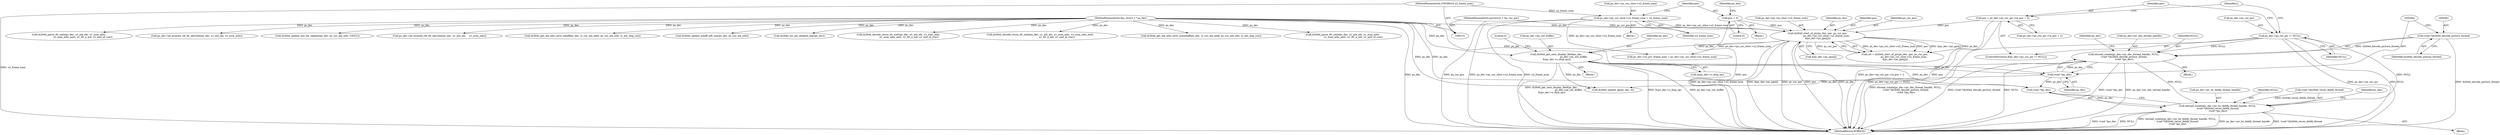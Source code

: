 digraph "0_Android_494561291a503840f385fbcd11d9bc5f4dc502b8_0@API" {
"1000455" [label="(Call,ithread_create(ps_dec->pv_dec_thread_handle, NULL,\n (void *)ih264d_decode_picture_thread,\n (void *)ps_dec))"];
"1000275" [label="(Call,ps_dec->ps_cur_pic != NULL)"];
"1000460" [label="(Call,(void *)ih264d_decode_picture_thread)"];
"1000463" [label="(Call,(void *)ps_dec)"];
"1000408" [label="(Call,ih264d_get_next_display_field(ps_dec,\n                                              ps_dec->ps_out_buffer,\n &(ps_dec->s_disp_op)))"];
"1000369" [label="(Call,ih264d_start_of_pic(ps_dec, poc, ps_cur_poc,\n                        ps_dec->ps_cur_slice->u2_frame_num,\n &ps_dec->ps_pps[j]))"];
"1000132" [label="(MethodParameterIn,dec_struct_t * ps_dec)"];
"1000280" [label="(Call,poc = ps_dec->ps_cur_pic->i4_poc + 2)"];
"1000249" [label="(Call,poc = 0)"];
"1000136" [label="(MethodParameterIn,pocstruct_t *ps_cur_poc)"];
"1000238" [label="(Call,ps_dec->ps_cur_slice->u2_frame_num = u2_frame_num)"];
"1000135" [label="(MethodParameterIn,UWORD16 u2_frame_num)"];
"1000499" [label="(Call,ithread_create(ps_dec->pv_bs_deblk_thread_handle, NULL,\n (void *)ih264d_recon_deblk_thread,\n (void *)ps_dec))"];
"1000465" [label="(Identifier,ps_dec)"];
"1000281" [label="(Identifier,poc)"];
"1000369" [label="(Call,ih264d_start_of_pic(ps_dec, poc, ps_cur_poc,\n                        ps_dec->ps_cur_slice->u2_frame_num,\n &ps_dec->ps_pps[j]))"];
"1000244" [label="(Identifier,u2_frame_num)"];
"1000249" [label="(Call,poc = 0)"];
"1000500" [label="(Call,ps_dec->pv_bs_deblk_thread_handle)"];
"1001290" [label="(Call,ps_dec->pf_mvpred_ref_tfr_nby2mb(ps_dec, u1_mb_idx, u1_num_mbs))"];
"1000373" [label="(Call,ps_dec->ps_cur_slice->u2_frame_num)"];
"1000503" [label="(Identifier,NULL)"];
"1000409" [label="(Identifier,ps_dec)"];
"1000282" [label="(Call,ps_dec->ps_cur_pic->i4_poc + 2)"];
"1000237" [label="(Block,)"];
"1000468" [label="(Identifier,ps_dec)"];
"1000408" [label="(Call,ih264d_get_next_display_field(ps_dec,\n                                              ps_dec->ps_out_buffer,\n &(ps_dec->s_disp_op)))"];
"1000504" [label="(Call,(void *)ih264d_recon_deblk_thread)"];
"1001203" [label="(Call,ih264d_update_nnz_for_skipmb(ps_dec, ps_cur_mb_info, CAVLC))"];
"1000462" [label="(Identifier,ih264d_decode_picture_thread)"];
"1000136" [label="(MethodParameterIn,pocstruct_t *ps_cur_poc)"];
"1000660" [label="(Call,ps_dec->pf_mvpred_ref_tfr_nby2mb(ps_dec, u1_mb_idx,    u1_num_mbs))"];
"1000251" [label="(Literal,0)"];
"1000135" [label="(MethodParameterIn,UWORD16 u2_frame_num)"];
"1000456" [label="(Call,ps_dec->pv_dec_thread_handle)"];
"1001132" [label="(Call,ih264d_get_mb_info_cavlc_mbaff(ps_dec, i2_cur_mb_addr, ps_cur_mb_info, i2_mb_skip_run))"];
"1001427" [label="(MethodReturn,WORD32)"];
"1001231" [label="(Call,ih264d_update_mbaff_left_nnz(ps_dec, ps_cur_mb_info))"];
"1000239" [label="(Call,ps_dec->ps_cur_slice->u2_frame_num)"];
"1000370" [label="(Identifier,ps_dec)"];
"1000512" [label="(Identifier,ps_dec)"];
"1000493" [label="(Block,)"];
"1000209" [label="(Call,ih264d_err_pic_dispbuf_mgr(ps_dec))"];
"1000275" [label="(Call,ps_dec->ps_cur_pic != NULL)"];
"1000901" [label="(Call,ps_dec->u2_prv_frame_num = ps_dec->ps_cur_slice->u2_frame_num)"];
"1000280" [label="(Call,poc = ps_dec->ps_cur_pic->i4_poc + 2)"];
"1000290" [label="(Identifier,j)"];
"1000378" [label="(Call,&ps_dec->ps_pps[j])"];
"1000274" [label="(ControlStructure,if(ps_dec->ps_cur_pic != NULL))"];
"1000413" [label="(Call,&(ps_dec->s_disp_op))"];
"1000407" [label="(Block,)"];
"1000371" [label="(Identifier,poc)"];
"1000276" [label="(Call,ps_dec->ps_cur_pic)"];
"1000367" [label="(Call,ret = ih264d_start_of_pic(ps_dec, poc, ps_cur_poc,\n                        ps_dec->ps_cur_slice->u2_frame_num,\n &ps_dec->ps_pps[j]))"];
"1000721" [label="(Call,ih264d_decode_recon_tfr_nmb(ps_dec, u1_mb_idx, u1_num_mbs,\n                            u1_num_mbs_next, u1_tfr_n_mb, u1_end_of_row))"];
"1000238" [label="(Call,ps_dec->ps_cur_slice->u2_frame_num = u2_frame_num)"];
"1000132" [label="(MethodParameterIn,dec_struct_t * ps_dec)"];
"1000463" [label="(Call,(void *)ps_dec)"];
"1000419" [label="(Literal,0)"];
"1001328" [label="(Call,ih264d_decode_recon_tfr_nmb(ps_dec, u1_mb_idx, u1_num_mbs, u1_num_mbs_next,\n                                            u1_tfr_n_mb, u1_end_of_row))"];
"1000410" [label="(Call,ps_dec->ps_out_buffer)"];
"1000255" [label="(Identifier,ps_dec)"];
"1000460" [label="(Call,(void *)ih264d_decode_picture_thread)"];
"1000279" [label="(Identifier,NULL)"];
"1000507" [label="(Call,(void *)ps_dec)"];
"1000459" [label="(Identifier,NULL)"];
"1000454" [label="(Block,)"];
"1000499" [label="(Call,ithread_create(ps_dec->pv_bs_deblk_thread_handle, NULL,\n (void *)ih264d_recon_deblk_thread,\n (void *)ps_dec))"];
"1000455" [label="(Call,ithread_create(ps_dec->pv_dec_thread_handle, NULL,\n (void *)ih264d_decode_picture_thread,\n (void *)ps_dec))"];
"1001138" [label="(Call,ih264d_get_mb_info_cavlc_nonmbaff(ps_dec, i2_cur_mb_addr, ps_cur_mb_info, i2_mb_skip_run))"];
"1000245" [label="(Block,)"];
"1000250" [label="(Identifier,poc)"];
"1000707" [label="(Call,ih264d_parse_tfr_nmb(ps_dec, u1_mb_idx, u1_num_mbs,\n                            u1_num_mbs_next, u1_tfr_n_mb, u1_end_of_row))"];
"1001034" [label="(Call,ih264d_update_qp(ps_dec, 0))"];
"1000372" [label="(Identifier,ps_cur_poc)"];
"1001314" [label="(Call,ih264d_parse_tfr_nmb(ps_dec, u1_mb_idx, u1_num_mbs,\n                                     u1_num_mbs_next, u1_tfr_n_mb, u1_end_of_row))"];
"1000455" -> "1000454"  [label="AST: "];
"1000455" -> "1000463"  [label="CFG: "];
"1000456" -> "1000455"  [label="AST: "];
"1000459" -> "1000455"  [label="AST: "];
"1000460" -> "1000455"  [label="AST: "];
"1000463" -> "1000455"  [label="AST: "];
"1000468" -> "1000455"  [label="CFG: "];
"1000455" -> "1001427"  [label="DDG: ithread_create(ps_dec->pv_dec_thread_handle, NULL,\n (void *)ih264d_decode_picture_thread,\n (void *)ps_dec)"];
"1000455" -> "1001427"  [label="DDG: (void *)ih264d_decode_picture_thread"];
"1000455" -> "1001427"  [label="DDG: NULL"];
"1000455" -> "1001427"  [label="DDG: (void *)ps_dec"];
"1000455" -> "1001427"  [label="DDG: ps_dec->pv_dec_thread_handle"];
"1000275" -> "1000455"  [label="DDG: NULL"];
"1000460" -> "1000455"  [label="DDG: ih264d_decode_picture_thread"];
"1000463" -> "1000455"  [label="DDG: ps_dec"];
"1000455" -> "1000499"  [label="DDG: NULL"];
"1000275" -> "1000274"  [label="AST: "];
"1000275" -> "1000279"  [label="CFG: "];
"1000276" -> "1000275"  [label="AST: "];
"1000279" -> "1000275"  [label="AST: "];
"1000281" -> "1000275"  [label="CFG: "];
"1000290" -> "1000275"  [label="CFG: "];
"1000275" -> "1001427"  [label="DDG: ps_dec->ps_cur_pic != NULL"];
"1000275" -> "1001427"  [label="DDG: ps_dec->ps_cur_pic"];
"1000275" -> "1001427"  [label="DDG: NULL"];
"1000275" -> "1000499"  [label="DDG: NULL"];
"1000460" -> "1000462"  [label="CFG: "];
"1000461" -> "1000460"  [label="AST: "];
"1000462" -> "1000460"  [label="AST: "];
"1000464" -> "1000460"  [label="CFG: "];
"1000460" -> "1001427"  [label="DDG: ih264d_decode_picture_thread"];
"1000463" -> "1000465"  [label="CFG: "];
"1000464" -> "1000463"  [label="AST: "];
"1000465" -> "1000463"  [label="AST: "];
"1000408" -> "1000463"  [label="DDG: ps_dec"];
"1000132" -> "1000463"  [label="DDG: ps_dec"];
"1000463" -> "1000507"  [label="DDG: ps_dec"];
"1000463" -> "1001034"  [label="DDG: ps_dec"];
"1000408" -> "1000407"  [label="AST: "];
"1000408" -> "1000413"  [label="CFG: "];
"1000409" -> "1000408"  [label="AST: "];
"1000410" -> "1000408"  [label="AST: "];
"1000413" -> "1000408"  [label="AST: "];
"1000419" -> "1000408"  [label="CFG: "];
"1000408" -> "1001427"  [label="DDG: ih264d_get_next_display_field(ps_dec,\n                                              ps_dec->ps_out_buffer,\n &(ps_dec->s_disp_op))"];
"1000408" -> "1001427"  [label="DDG: &(ps_dec->s_disp_op)"];
"1000408" -> "1001427"  [label="DDG: ps_dec->ps_out_buffer"];
"1000369" -> "1000408"  [label="DDG: ps_dec"];
"1000132" -> "1000408"  [label="DDG: ps_dec"];
"1000408" -> "1000507"  [label="DDG: ps_dec"];
"1000408" -> "1001034"  [label="DDG: ps_dec"];
"1000369" -> "1000367"  [label="AST: "];
"1000369" -> "1000378"  [label="CFG: "];
"1000370" -> "1000369"  [label="AST: "];
"1000371" -> "1000369"  [label="AST: "];
"1000372" -> "1000369"  [label="AST: "];
"1000373" -> "1000369"  [label="AST: "];
"1000378" -> "1000369"  [label="AST: "];
"1000367" -> "1000369"  [label="CFG: "];
"1000369" -> "1001427"  [label="DDG: ps_dec"];
"1000369" -> "1001427"  [label="DDG: ps_dec->ps_cur_slice->u2_frame_num"];
"1000369" -> "1001427"  [label="DDG: &ps_dec->ps_pps[j]"];
"1000369" -> "1001427"  [label="DDG: ps_cur_poc"];
"1000369" -> "1001427"  [label="DDG: poc"];
"1000369" -> "1000367"  [label="DDG: ps_dec->ps_cur_slice->u2_frame_num"];
"1000369" -> "1000367"  [label="DDG: poc"];
"1000369" -> "1000367"  [label="DDG: &ps_dec->ps_pps[j]"];
"1000369" -> "1000367"  [label="DDG: ps_dec"];
"1000369" -> "1000367"  [label="DDG: ps_cur_poc"];
"1000132" -> "1000369"  [label="DDG: ps_dec"];
"1000280" -> "1000369"  [label="DDG: poc"];
"1000249" -> "1000369"  [label="DDG: poc"];
"1000136" -> "1000369"  [label="DDG: ps_cur_poc"];
"1000238" -> "1000369"  [label="DDG: ps_dec->ps_cur_slice->u2_frame_num"];
"1000369" -> "1000901"  [label="DDG: ps_dec->ps_cur_slice->u2_frame_num"];
"1000132" -> "1000131"  [label="AST: "];
"1000132" -> "1001427"  [label="DDG: ps_dec"];
"1000132" -> "1000209"  [label="DDG: ps_dec"];
"1000132" -> "1000507"  [label="DDG: ps_dec"];
"1000132" -> "1000660"  [label="DDG: ps_dec"];
"1000132" -> "1000707"  [label="DDG: ps_dec"];
"1000132" -> "1000721"  [label="DDG: ps_dec"];
"1000132" -> "1001034"  [label="DDG: ps_dec"];
"1000132" -> "1001132"  [label="DDG: ps_dec"];
"1000132" -> "1001138"  [label="DDG: ps_dec"];
"1000132" -> "1001203"  [label="DDG: ps_dec"];
"1000132" -> "1001231"  [label="DDG: ps_dec"];
"1000132" -> "1001290"  [label="DDG: ps_dec"];
"1000132" -> "1001314"  [label="DDG: ps_dec"];
"1000132" -> "1001328"  [label="DDG: ps_dec"];
"1000280" -> "1000274"  [label="AST: "];
"1000280" -> "1000282"  [label="CFG: "];
"1000281" -> "1000280"  [label="AST: "];
"1000282" -> "1000280"  [label="AST: "];
"1000290" -> "1000280"  [label="CFG: "];
"1000280" -> "1001427"  [label="DDG: ps_dec->ps_cur_pic->i4_poc + 2"];
"1000280" -> "1001427"  [label="DDG: poc"];
"1000249" -> "1000245"  [label="AST: "];
"1000249" -> "1000251"  [label="CFG: "];
"1000250" -> "1000249"  [label="AST: "];
"1000251" -> "1000249"  [label="AST: "];
"1000255" -> "1000249"  [label="CFG: "];
"1000249" -> "1001427"  [label="DDG: poc"];
"1000136" -> "1000131"  [label="AST: "];
"1000136" -> "1001427"  [label="DDG: ps_cur_poc"];
"1000238" -> "1000237"  [label="AST: "];
"1000238" -> "1000244"  [label="CFG: "];
"1000239" -> "1000238"  [label="AST: "];
"1000244" -> "1000238"  [label="AST: "];
"1000250" -> "1000238"  [label="CFG: "];
"1000238" -> "1001427"  [label="DDG: ps_dec->ps_cur_slice->u2_frame_num"];
"1000238" -> "1001427"  [label="DDG: u2_frame_num"];
"1000135" -> "1000238"  [label="DDG: u2_frame_num"];
"1000238" -> "1000901"  [label="DDG: ps_dec->ps_cur_slice->u2_frame_num"];
"1000135" -> "1000131"  [label="AST: "];
"1000135" -> "1001427"  [label="DDG: u2_frame_num"];
"1000499" -> "1000493"  [label="AST: "];
"1000499" -> "1000507"  [label="CFG: "];
"1000500" -> "1000499"  [label="AST: "];
"1000503" -> "1000499"  [label="AST: "];
"1000504" -> "1000499"  [label="AST: "];
"1000507" -> "1000499"  [label="AST: "];
"1000512" -> "1000499"  [label="CFG: "];
"1000499" -> "1001427"  [label="DDG: (void *)ps_dec"];
"1000499" -> "1001427"  [label="DDG: NULL"];
"1000499" -> "1001427"  [label="DDG: ithread_create(ps_dec->pv_bs_deblk_thread_handle, NULL,\n (void *)ih264d_recon_deblk_thread,\n (void *)ps_dec)"];
"1000499" -> "1001427"  [label="DDG: ps_dec->pv_bs_deblk_thread_handle"];
"1000499" -> "1001427"  [label="DDG: (void *)ih264d_recon_deblk_thread"];
"1000504" -> "1000499"  [label="DDG: ih264d_recon_deblk_thread"];
"1000507" -> "1000499"  [label="DDG: ps_dec"];
}

